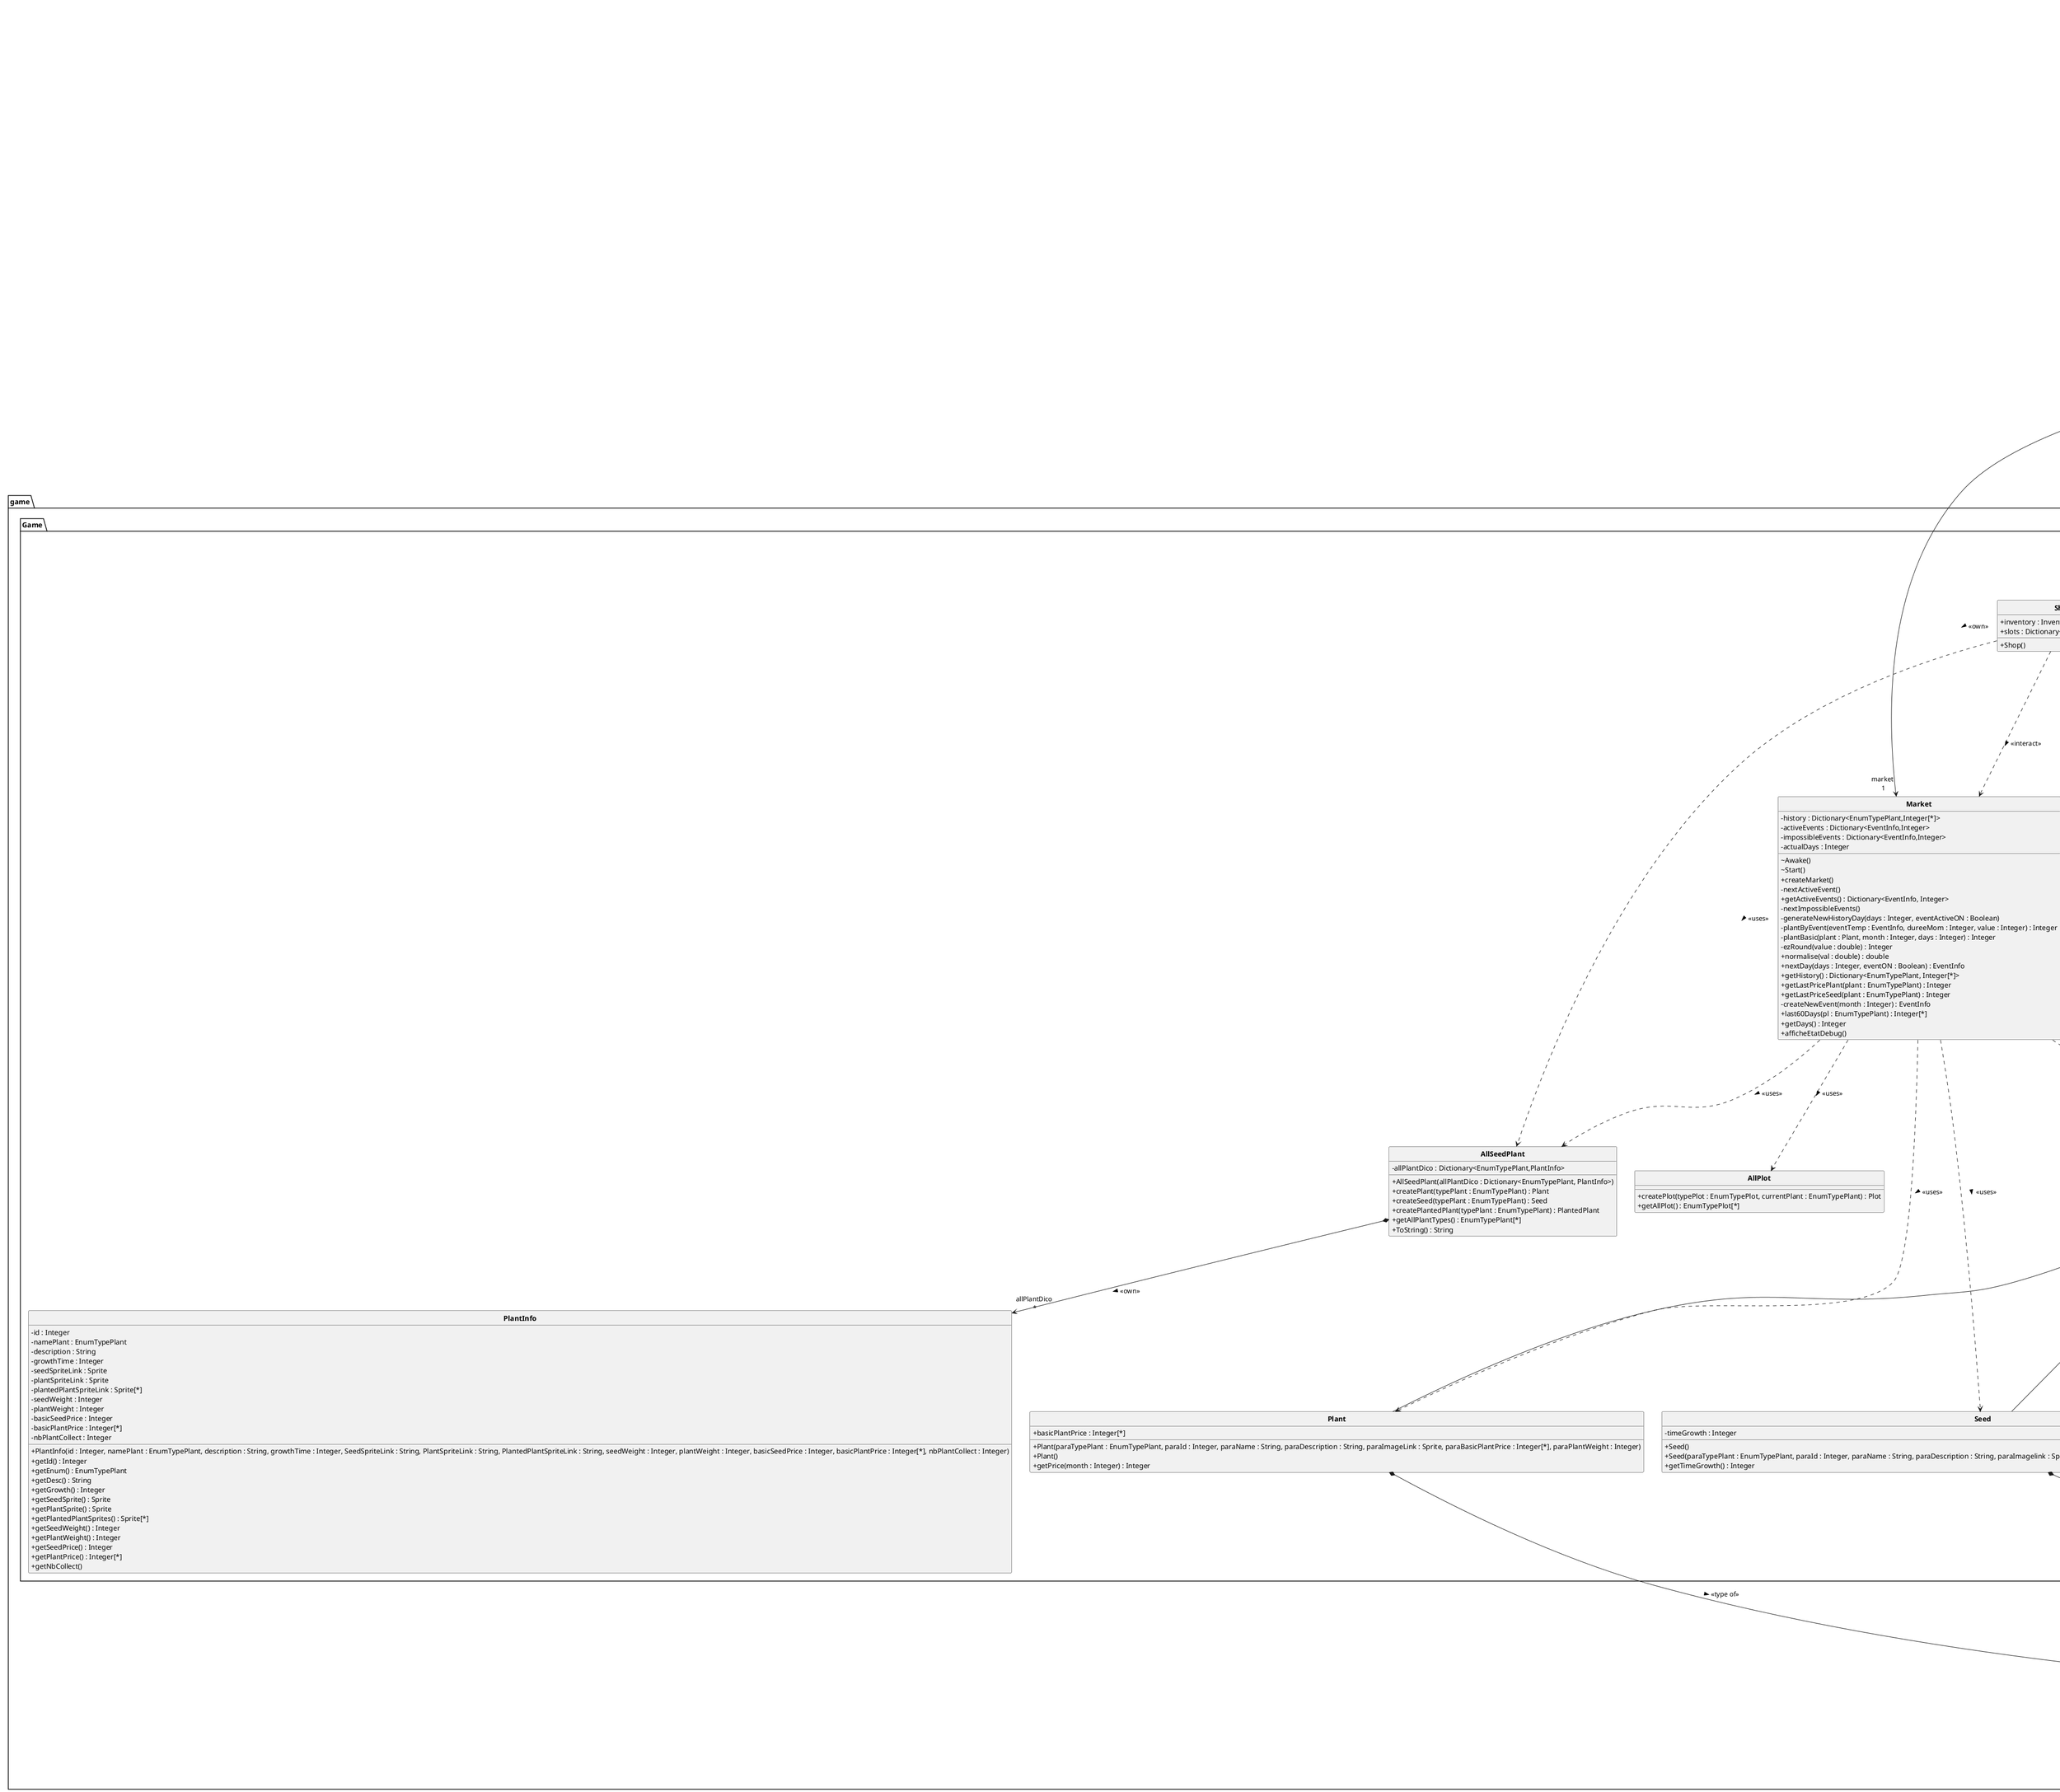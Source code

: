 @startuml
skinparam style strictuml
skinparam classAttributeIconSize 0
skinparam classFontStyle Bold
hide enum methods

'namespace game
package game{

    'folder Enums
    package Enums{
        enum EnumTools{
            CHEBE
            LLEPE
            CHEPIO
            CHEFOUR
            TEAURA
            CHEHA
            CHETTEHA
            TEURTRAC
            SONNEUSEMOIS
            RISATEURPULVE
            DEUREPAN
            RUECHAR
            SEHER
        }

        enum EnumTypePlant{
            ELB
            EGRO
            AJOS
            AZLOC
            SIAM
            ECHAV
            ONTOUM
            ELUOP
            NIPAL
        }

        enum EnumTypePlot{
            DRY
            RADIOACTIVE
            RED
            GREEN
            BLUE
            MAGENTA
            CYAN
            LUCKY
            POISONOUS
        }
    }

    'folder Game
    package Game{
        class AllEvents {
            + allEventDico : Dictionary<String,EventInfo>

            + AllEvents()
            + getRandomEvent(day : Integer, impossibleEvents : Dictionary<EventInfo, Integer>): EventInfo
            - substractDico(dicoOrigin : Dictionary<String, EventInfo>, dicoSubstract : Dictionary<EventInfo, Integer>) : Dictionary<String, EventInfo>
            - stringInDicoKeys(toCheck : String, dicoSubstrac : Dictionary<EventInfo, Integer> ) : Boolean
        }

        class AllPlot{
            + createPlot(typePlot : EnumTypePlot, currentPlant : EnumTypePlant) : Plot
            + getAllPlot() : EnumTypePlot[*]
        }

        class AllSeedPlant{
            - allPlantDico : Dictionary<EnumTypePlant,PlantInfo>

            + AllSeedPlant(allPlantDico : Dictionary<EnumTypePlant, PlantInfo>)
            + createPlant(typePlant : EnumTypePlant) : Plant
            + createSeed(typePlant : EnumTypePlant) : Seed
            + createPlantedPlant(typePlant : EnumTypePlant) : PlantedPlant
            + getAllPlantTypes() : EnumTypePlant[*]
            + ToString() : String
        }

        class AllTools{
            - dicoTools : Dictionary<String, Tool>

            + AllTools(tools : Dictionary<String, Tool>)
            + AllTools()
            + getAllTools() : String[*]
            + ToString() : String
        }

        abstract class BasicItem{
            + id : Integer
            # itemName : String
            # description : String
            # imageLink : Sprite
            # weight : Integer
            # price : Integer

            + BasicItem()
            + BasicItem(paraId : Integer, paraName : String, paraDescription : String, paraImageLink : String)
            + getWeight() : Integer
            + getSprite() : Sprite
            + getDesc() : String
            + getName() : String
            + getId() : Integer
            + getPrice() : Integer
        }

        abstract class BasicPlant extends BasicItem{
            # typePlante : EnumTypePlant

            + BasicPlant()
            + BasicPlant(paraTypePlant : EnumTypePlant)
            + getTypePlante() : EnumTypePlant
        }

        class CreateAllSeedPlant(){
            + JSONSeedPlant : TextAsset
            + JSONTool : TextAsset 
            + {static} mainInventory : Inventory
            + {static} dicoPlant : AllSeedPlant
            + {static} dicoTool : AllTools
            + {static} shopInv : Inventory

            ~ Awake()
        }

        class EventInfo{
            + namee : String
            + description : String
            + length : Integer
            + mutliplierBase : double
            + multiplierProg : double
            + targetPlant : Boolean
            + targetSeed : Boolean
            + targetTool : Boolean
            + targetsPlant : EnumTypePlant[*]
            + targetsTool : String[*]
            + probability : Integer
            'Permet de dire qu'un event est dispo que a partir du mois 0, du 1, du 2....
            + unlockableAfter : Integer
            + imageLink : Sprite
            + cooldown : Integer

            + EventInfo( namee : String, description : String, length : Integer, mutliplier : double, mutliplierProg : double, targetPlant : Boolean, targetSeed : Boolean, targetTool : Boolean, targetsPlant : EnumTypePlant[*], targetsTool : String[*], probability : Integer, unlockableAfter : Integer, imageLink : Sprite, cooldown : Integer)
            + EventInfo()
            + getName() : String
            + getLenght : Integer
            + getDescription : String
            + getTarget() : String
            + ifTarget() : String
        }

        class Game{
            - market : Market
            - shop : Shop
            - inventoryPlant : InventoryPlant
            - inventorySeed : InventorySeed
            - money : Integer
            + {static} moneyObjective : Integer
            - totalMoneyEarned : Integer
            + moneyText : TextMeshProUGUI 
            + classePopup : PopUp

            ~ Start()
            + {static} getDefaultSprite() : Sprite
            + AddMoney(price : Integer)
            + SubsMoney(price : Integer)
            + testObjective()
            + endGame()
        }

        class Inventory{
            + panel : InventoryInterface
            - weightMax : Integer
            - slots : Dictionary<BasicItem, Integer>
            - currentWeight : Integer

            + addToInventory(item : BasicItem, qtt : Integer)
            + addToInventory(item : BasicItem, qtt : Integer, dico Dictionary<BasicItem, Integer> )
            + removeFromInventory(item : BasicItem)
            + SubstractFromInventory(item : BasicItem, qttToRemove : Integer)
            + SubstractFromInventory((item : BasicItem, qttToRemove : Integer, dicoASoustraire : Dictionary<BasicItem, Integer>)
            + getInventory() : Dictionary<BasicItem, Integer>
            + getWeightMax() : Integer
            + getCurrentWeight() : Integer
            + boughtMoreSpace()
            + isDicoVide() : Boolean
            + displayInventory()
            + ToString() : String
        }

        interface InventoryInterface{
            + afficheInventory(dico : Dictionary<BasicItem, Integer>)
        }

        class InventoryPanel implements InventoryInterface{
            + slotPanel : Transform
            + moneyText : Transform

            ~ Start()
            + InventoryPanel(slotPanel : Transform)
            + InventoryPanel(slotPanel : Transform, panelAvecInfos : Transform)
            + afficheInventory(dico : Dictionary<BasicItem, Integer>)
            + afficheInventory(dico : Dictionary<BasicItem, Integer>, panelAInitialiser : Transform)
            + clearInventoryDisplay()
            + updateWeight(text : Transform)
            + affiche()
        }

        class InventoryPlant extends Inventory{
            + PlantSlots : Dictionary<EnumTypePlant, Integer>

            + getNbrSlots(item : EnumTypePlant) : Integer
            + setNbrSlots(item : EnumTypePlant, number : Integer)
        }

        class InventorySlot{
            + {static} createSlot() : GameObject
        }

        class Market{
            - history : Dictionary<EnumTypePlant,Integer[*]>
            - activeEvents : Dictionary<EventInfo,Integer>
            - impossibleEvents : Dictionary<EventInfo,Integer>
            - actualDays : Integer

            ~ Awake()
            ~ Start()
            + createMarket()
            - nextActiveEvent()
            + getActiveEvents() : Dictionary<EventInfo, Integer>
            - nextImpossibleEvents()
            - generateNewHistoryDay(days : Integer, eventActiveON : Boolean)
            - plantByEvent(eventTemp : EventInfo, dureeMom : Integer, value : Integer) : Integer
            - plantBasic(plant : Plant, month : Integer, days : Integer) : Integer
            - ezRound(value : double) : Integer
            + normalise(val : double) : double
            + nextDay(days : Integer, eventON : Boolean) : EventInfo
            + getHistory() : Dictionary<EnumTypePlant, Integer[*]>
            + getLastPricePlant(plant : EnumTypePlant) : Integer
            + getLastPriceSeed(plant : EnumTypePlant) : Integer
            - createNewEvent(month : Integer) : EventInfo
            + last60Days(pl : EnumTypePlant) : Integer[*]
            + getDays() : Integer
            + afficheEtatDebug()
        }

        Market *-> "1\n{static} instace" Market : singleton

        class Notification{
            + nextDay : NextDay
            + SlotNotif : GameObject
            + slotPanel : Transform
            + slots : Dictionary<EventInfo, Integer>

            + clearInventoryDisplay()
            + afficheInventory()
        }

        class NotifPanel{
            + PanelInventory : GameObject
            + PanelNotif : GameObject
            + notif : Notification
            + dico : Dictionary<EventInfo, Integer>
            + classePopup : PopUp 
            + render : Transform 

            ~ Start()
            + OpenPanel()
        }

        class Plant extends BasicPlant{
            + basicPlantPrice : Integer[*]

            + Plant(paraTypePlant : EnumTypePlant, paraId : Integer, paraName : String, paraDescription : String, paraImageLink : Sprite, paraBasicPlantPrice : Integer[*], paraPlantWeight : Integer)
            + Plant()
            + getPrice(month : Integer) : Integer
        }

        class PlantedPlant extends BasicPlant{
            - spriteLinks : Sprite[*]
            - growthTime : Integer
            - typePlante : EnumTypePlant
            - nbPlantCollect : Integer

            + PlantedPlant(paraTypePlant : EnumTypePlant, paraGrowthTime : Integer)
            + PlantedPlant(paraTypePlant : EnumTypePlant, paraId : Integer, paraName : String, paraDescription : String, paraImageLink : Sprite, paraSpriteLinks : Sprite[*], paraGrowthTime : Integer)
            + PlantedPlant()
            + getSpriteLinks() : Sprite[*]
            + getGrowthTime() : Integer
            getNbCollect() : Integer
        }

        class PlantInfo{
            - id : Integer
            - namePlant : EnumTypePlant
            - description : String
            - growthTime : Integer
            - seedSpriteLink : Sprite
            - plantSpriteLink : Sprite
            - plantedPlantSpriteLink : Sprite[*]
            - seedWeight : Integer
            - plantWeight : Integer
            - basicSeedPrice : Integer
            'the list is 12 long
            - basicPlantPrice : Integer[*]
            - nbPlantCollect : Integer

            + PlantInfo(id : Integer, namePlant : EnumTypePlant, description : String, growthTime : Integer, SeedSpriteLink : String, PlantSpriteLink : String, PlantedPlantSpriteLink : String, seedWeight : Integer, plantWeight : Integer, basicSeedPrice : Integer, basicPlantPrice : Integer[*], nbPlantCollect : Integer)
            + getId() : Integer
            + getEnum() : EnumTypePlant
            + getDesc() : String
            + getGrowth() : Integer
            + getSeedSprite() : Sprite
            + getPlantSprite() : Sprite
            + getPlantedPlantSprites() : Sprite[*]
            + getSeedWeight() : Integer
            + getPlantWeight() : Integer
            + getSeedPrice() : Integer
            + getPlantPrice() : Integer[*]
            + getNbCollect()
        }


        class Plot extends BasicItem{
            - typePlot : EnumTypePlot
            - isPlanted : Boolean
            - currentPlant : EnumTypePlant
            - timeGrown : Integer
            - capacity : Integer
            - number : Integer

            + Plot(paraTypePlot : EnumTypePlot, paraCurrentPlant : EnumTypePlant, paraTimeGrown : Integer, paraCapacity : Integer, paraNumber : Integer)
            + setIsPlanted(paraIsPlanted : Boolean) : Boolean
            + getTimeGrown() : Integer
            + getTypePlant() : EnumTypePlant
            + getCapacity() : Integer
            + getQuantitySeed() : Integer
            + growSeed()
            - changePlantSprite()
        }

        class PopUp{
            + text : TextMeshProUGUI
            + coroutine : IEnumerator 
            + isExecuting : Boolean 

            + setMessage(message : String)
            + message(msg : String)
        }

        class Seed extends BasicPlant{
            - timeGrowth : Integer

            + Seed()
            + Seed(paraTypePlant : EnumTypePlant, paraId : Integer, paraName : String, paraDescription : String, paraImagelink : Sprite, paraTimeGrowth : Integer, paraWeight : Integer, paraPrice : Integer)
            + getTimeGrowth() : Integer
        }

        class Shop{
            + inventory : Inventory
            + slots : Dictionary<BasicItem,Integer>

            + Shop()
        }

        class Stand{
            - market : Market
            - inventory : Inventory
            - game : Game

            + Stand(Xmarket : Market, Xinventory : InventoryPlant, Xgame : Game)
            - listeItem : Item[*]
            + stock_sale(Xitem_sale : EnumTypePlant, Xitem_number : Integer, Xitem_price : Integer)
            + sell_stock() : Integer
            + add_price(price : Integer)
        }

        Stand *-> "1\n struct Item" Item : Contains

        class "struct Item" as Item{
            + item_sale : EnumTypePlant
            + item_number : Integer
            + item_price : Integer
        }

        abstract Tool extends BasicItem{
            + Tool()
            + Tool(paraPrice : Integer, name : String, id : Integer, description : String, imageLink : Sprite)
            + Tool(paraPrice : Integer, name : String, id : Integer, description : String, spriteLink : String)
        }
    }
}

package HUD{
    class ActivePanel{
        + PanelInventory : GameObject
        + PanelNotif : GameObject
        - panel : InventoryPanel
        + panelAvecInfos : Transform

        ~ Start()
        + OpenPanel()
        + Affiche()
        + clearInventoryDisplay()
    }

    class ButtonWeight{
        + moneyStack : Game 

        ~Start()
    }

    class BuyPlot{
        - plot : PlotEvents
        + money : Game
        + popUp : PopUp

        + open(plot : PlotEvents)
        + setPlot(plo : PlotEvents)
        + buyPlot()
    }

    class ChangeTextError{
        + textDesc : TextMeshProUGUI
        + textTitle : TextMeshProUGUI

        + changeText(title : String, desc : String)
    }

    class DropDownMarket{
        + dropdown : TMP_Dropdown
        + market : Market
        + ggraphMarket : GraphMarket
        - plTypeList : EnumTypePlant[*]

        ~ Start()
        + updateGraph(newIndex : Integer)
    }

    class GameStat{
        + {static} qttMoney : String
        + {static} nbDay : String
        + objective : TextMeshProUGUI 
        + moneyGained : TextMeshProUGUI 
        + nbDays : TextMeshProUGUI 

        ~ Start()
    }

    class GerePlant{
        + inventoryFunctions : Inventory
        + StockedPlot : PlotEvents
        - stockedItem : BasicItem
        - stockedQtt : Integer

        + getStockedItem() : BasicItem
        + getStockedQtt() : Integer
    }

    class GraphMarket{
        - circleSprite : Sprite
        + graphContainer : RectTransform
        + labelTemplateY : TextMeshProUGUI
        + labelTemplateX : TextMeshProUGUI
        + dashTemplateY : RectTransform
        + dashTemplateX : RectTransform
        + market : Market
        + titre : TextMeshProUGUI
        + lastValueText : TextMeshProUGUI
        - yMaximum : float
        - xSize : float
        - xMaximum : float
        - graphHeight : float
        - yMin : float
        - numberOfDays : Integer
        - monthList : String[*]
        - mutlInvGraph = 2f
        - plantAct : EnumTypePlant
        + cam : CameraMovement
        + camZoom : Zoom
        - allChildsToSuppr : GameObject[*]

        ~ Awake()
        + affiche()
        ~ Update()
        + changePlant(pl : EnumTypePlant)
        - CreateCircle(anchoredPosition : Vector2) : GameObject
        - ShowGraph(valueList : Integer[*])
        - CreateDotConnection(dotPositionA : Vector2, dotPositionB : Vector2)
        - AngleBetweenVector2(vec1 : Vector2, vec2 : Vector2) : float
        - clearGraph()
    }

    class openCanvas{
        + thingsToHide : Transform[*]
        + thingsToShow : Transform[*]
        + cam : CameraMovement
        + camZoom : Zoom
        + isShown : Boolean
        + PanelPlotPlant : GameObject

        + inverseAffichage()
        + displayCanvasON(trans : Transform[*], state : Boolean)
    }

    class SloInit{
        + item : BasicItem
        + qttSlot : Integer
        + panelInfosVente : Transform

        ~ OnMouseDown()
        + af(deuxInvs : ActivePanel[*], isStorage : Boolean)
    }
}

package MainMenu{
    class MainMenu{
        + mainMenu()
        + PlayGame()
        + QuitGame()
    }
}

package Map{
    class CameraMovement{
        - cam : Camera
        - dragOrigin : Vector3
        - zoom : float
        - minCamSize : float
        - maxCamSize : float
        - tilemapRenderer : SpriteRender
        - mapMinX : float
        - mapMaxX : float
        - mapMinY : float
        - mapMaxY : float
        - canMoove : Boolean

        ~ Awake()
        + playerCanMoove(state : Boolean)
        ~ Update()
        - PanCamera()
        - ClampCamera(targetPosition : Vector3) : Vector3
    }

    class GoBackTest{
        + {static} goMainMenu()
    }

    class Highlite{
        + sprite_highlight : Sprite
        + sprite : Sprite

        ~ OnMouseOver()
        ~ OnMouseExit()
    }

    'on peut pas mettre game pour le namespace, donc je sais pas comment faire
    class NextDay{
        + dayText : TextMeshProUGUI
        + notif : Notification
        + plots : Transform
        - plotList : Transform[*]
        - nbrJour : Integer
        + market : Market
        + {static} dicoPossessions : Dictionary<EventInfo, Integer>
        + classePopup : PopUp 
        + render : Transform

        ~ Start()
        + {static} getInventoryNotif() : Dictionary<EventInfo, Integer>
        ~ OnMouseDown()
        + faitPousser()
        - GetPlots(parent : Transform)
        + addToInventory(item : EventInfo, duree : Integer)
        + removeFromInventory(item : EventInfo)
        + EventDay(nbrJour : Integer)
        + getNbJour() : Integer
    }


    class OpenMarket{
        + canvas : Canvas
        + graphContainer : Transform
        + openCanvasMarket : openCanvas
        + reafficheInvOnClickMarket : InventoryPanel 

        ~ OnMouseDown()
    }

    class OpenShop{
        + canvas : Canvas
        + openCanvasShop : openCanvas
        + shop : InventoryPanel 

        ~ OnMouseDown()
    }

    class PlotEvents{
        + isDesactive : Boolean
        + plot_sprite : Sprite
        + plot_sprite_highlite : Sprite
        - seed_sprite : Sprite
        - seed_sprite_grown : Sprite
        + PlotSupervisor : GameObject
        + InterfacePlantPanel : GameObject
        + hidesPanel : openCanvas
        - growthTime : Integer
        - growthStatus : Integer
        - plotImage : Transform
        - seedImage : Transform
        - plantedPlant : PlantedPlant
        - contientGraine : Boolean
        - itemDansPlot : BasicItem
        + inventory : Inventory
        + reafficheInvOnClick : InventoryPanel 
        + error : ChangeTextError 
        + errorDislp : OpenCanvas 
        + buy : BuyPlot 

        ~ Start()
        + fairePousser()
        + recupPlante()
        + planteGraine()
        ~ OnMouseDown()
        - GetChildren(parent : Transform) : Transform[*]
        + openBuyPlot()
        + setPlotActive()
        ~ OnMouseOver()
        ~ OnMouseExit()
        
    }

    class SellScript{
        + classePopup : PopUp
        + endValue : TextMeshProUGUI 
        + resValue : TextMeshProUGUI 
        + slider : Slider 
        - plantChoosed : EnumTypePlant 
        + market : Market 
        + transformRef : Transform 

        ~ Start()
        + changePlant(newPlant : EnumTypePlant)
        + changeMaxValue(maxValue : Integer)
        ~ valueChanged()
        + totalPrice() : IInteger
        + sell()
    }



    class Zoom{
        - cam : Camera
        - zoom : float
        - minCamSize : float
        - maxCamSize : float
        - tilemapRenderer : SpriteRender
        - mapMinX : float
        - mapMaxX : float
        - mapMinY : float
        - mapMaxY : float
        - canMoove : Boolean

        ~ Awake()
        + playerCanMoove(state : Boolean)
        ~ Update()
        - ClampCamera(targetPosition : Vector3) : Vector3
    }
}

MainMenu *-d-> Game
Game *-d-> "market \n1" Market : <<own>> >
Game *-d-> "notifcations \n*" Notification : <<own>> >
Game *-d-> "inventory \n1" Inventory : <<own>> >
Game *-d-> "shop \n1" Shop : <<own>> >
Game *-d-> CameraMovement : <<own>> >



Shop ..> BasicItem : <<uses>> >
Shop ..> AllSeedPlant : <<uses>> >
Shop ..> Market : <<interact>> >


Notification..> AllEvents : <<defined by>> >


Market ..> Plant : <<uses>> >
Market ..> Seed : <<uses>> >
Market ..>  "activeEvents\n*"AllEvents : <<affected by / create>> >
Market ..> AllSeedPlant : <<uses>> >
Market ..> AllPlot : <<uses>> >


Seed *--> "typePlante\n1" EnumTypePlant : <<type of>> >

Plant *--> "typePlante\n1" EnumTypePlant : <<type of>> >

Plot *--> EnumTypePlot : <<of type>> >

Tool *--> EnumTools : <<type of>> >

AllEvents *--> EventInfo


AllSeedPlant *--> "allPlantDico \n*" PlantInfo : <<own>> >

PlantedPlant *--> "typePlante\n1" EnumTypePlant : <<type of>> >

@enduml